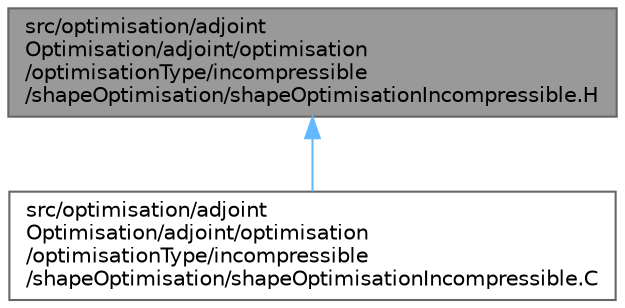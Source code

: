 digraph "src/optimisation/adjointOptimisation/adjoint/optimisation/optimisationType/incompressible/shapeOptimisation/shapeOptimisationIncompressible.H"
{
 // LATEX_PDF_SIZE
  bgcolor="transparent";
  edge [fontname=Helvetica,fontsize=10,labelfontname=Helvetica,labelfontsize=10];
  node [fontname=Helvetica,fontsize=10,shape=box,height=0.2,width=0.4];
  Node1 [id="Node000001",label="src/optimisation/adjoint\lOptimisation/adjoint/optimisation\l/optimisationType/incompressible\l/shapeOptimisation/shapeOptimisationIncompressible.H",height=0.2,width=0.4,color="gray40", fillcolor="grey60", style="filled", fontcolor="black",tooltip="Shape optimisation support library."];
  Node1 -> Node2 [id="edge1_Node000001_Node000002",dir="back",color="steelblue1",style="solid",tooltip=" "];
  Node2 [id="Node000002",label="src/optimisation/adjoint\lOptimisation/adjoint/optimisation\l/optimisationType/incompressible\l/shapeOptimisation/shapeOptimisationIncompressible.C",height=0.2,width=0.4,color="grey40", fillcolor="white", style="filled",URL="$shapeOptimisationIncompressible_8C.html",tooltip=" "];
}
